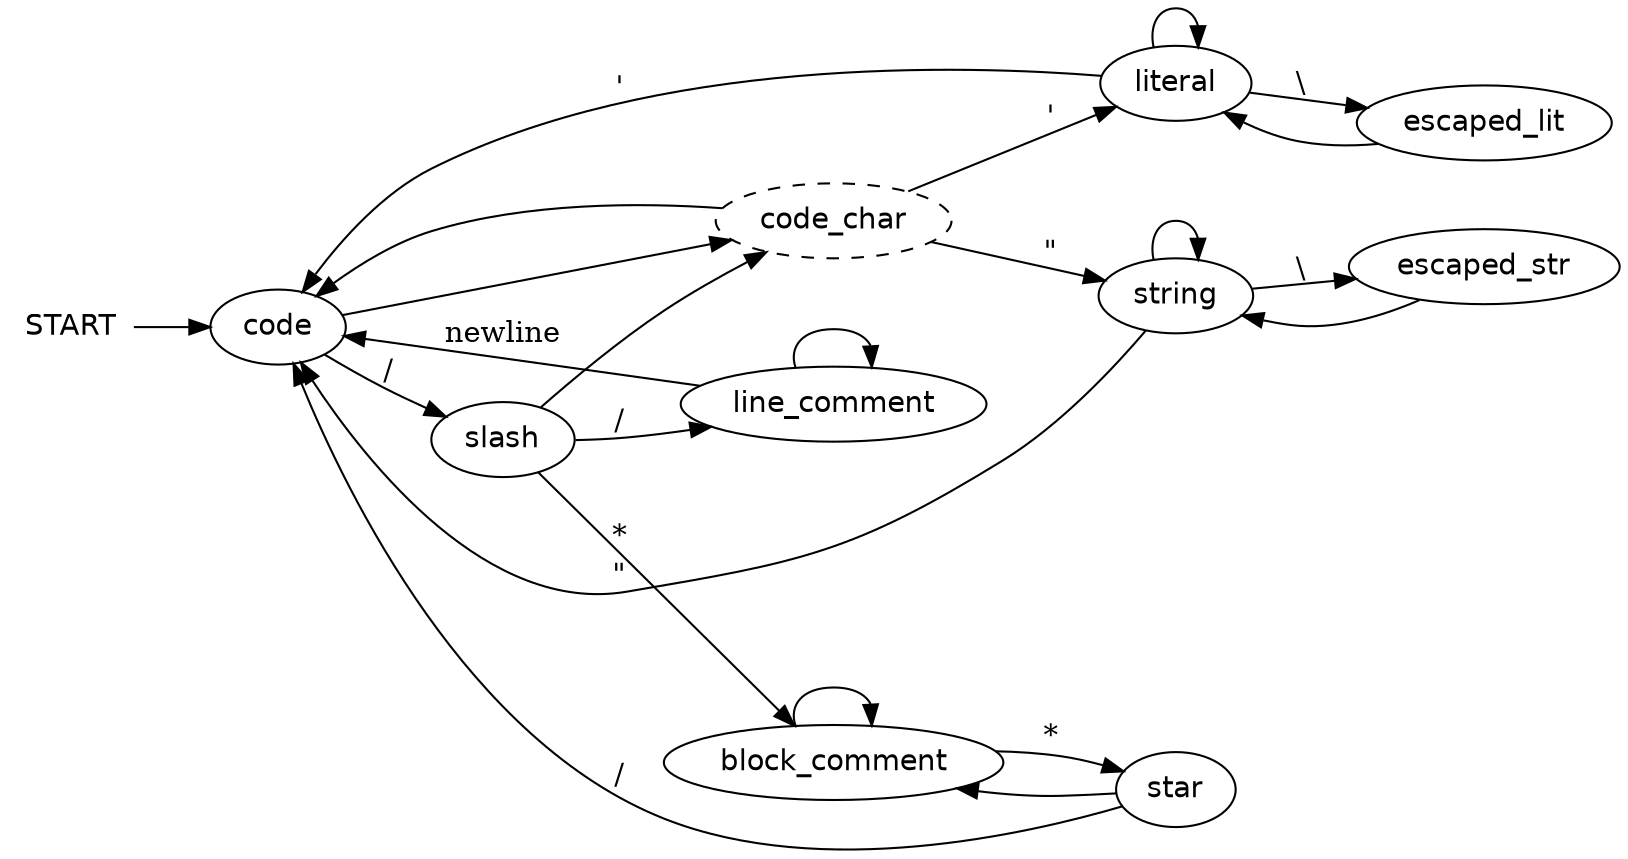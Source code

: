 // Generated with ChatGPT and then edited
// To visualize, use dot or past this diagram into
// https://dreampuf.github.io/GraphvizOnline/

digraph CCommentStripper {
  rankdir=LR;
  node [shape=oval, fontname="Helvetica"];

  START [shape=plaintext];
  code;
  code_char [style="dashed,rounded"];
  slash;
  string;
  escaped_str;
  literal;
  escaped_lit;
  line_comment;
  block_comment;
  star;

  // Entry
  START -> code [label=""];

  // code
  code -> slash       [label="/"];
  code -> code_char [label="  "];

  // code_char
  code_char -> string [label="\""];
  code_char -> literal [label="\'"];
  code_char -> code [label=" "];

  // slash
  slash -> line_comment [label="/"];
  slash -> block_comment[label="*"];
  slash -> code_char

  // string
  string -> escaped_str [label="\\"];
  string -> code        [label="\""];
  string -> string

  // escaped string char
  escaped_str -> string [label="  "];

  // literal
  literal -> escaped_lit  [label="\\"];
  literal -> code         [label="\'"];
  literal -> literal

  // escaped literal char
  escaped_lit -> literal [label="  "];

  // line comment
  line_comment -> code [label="newline"];
  line_comment -> line_comment

  // block comment
  block_comment -> star [label="*"];
  block_comment -> block_comment  [label="  "];

  // star (inside block comment)
  star -> code [label="/"];
  star -> block_comment  [label="  "];
}
